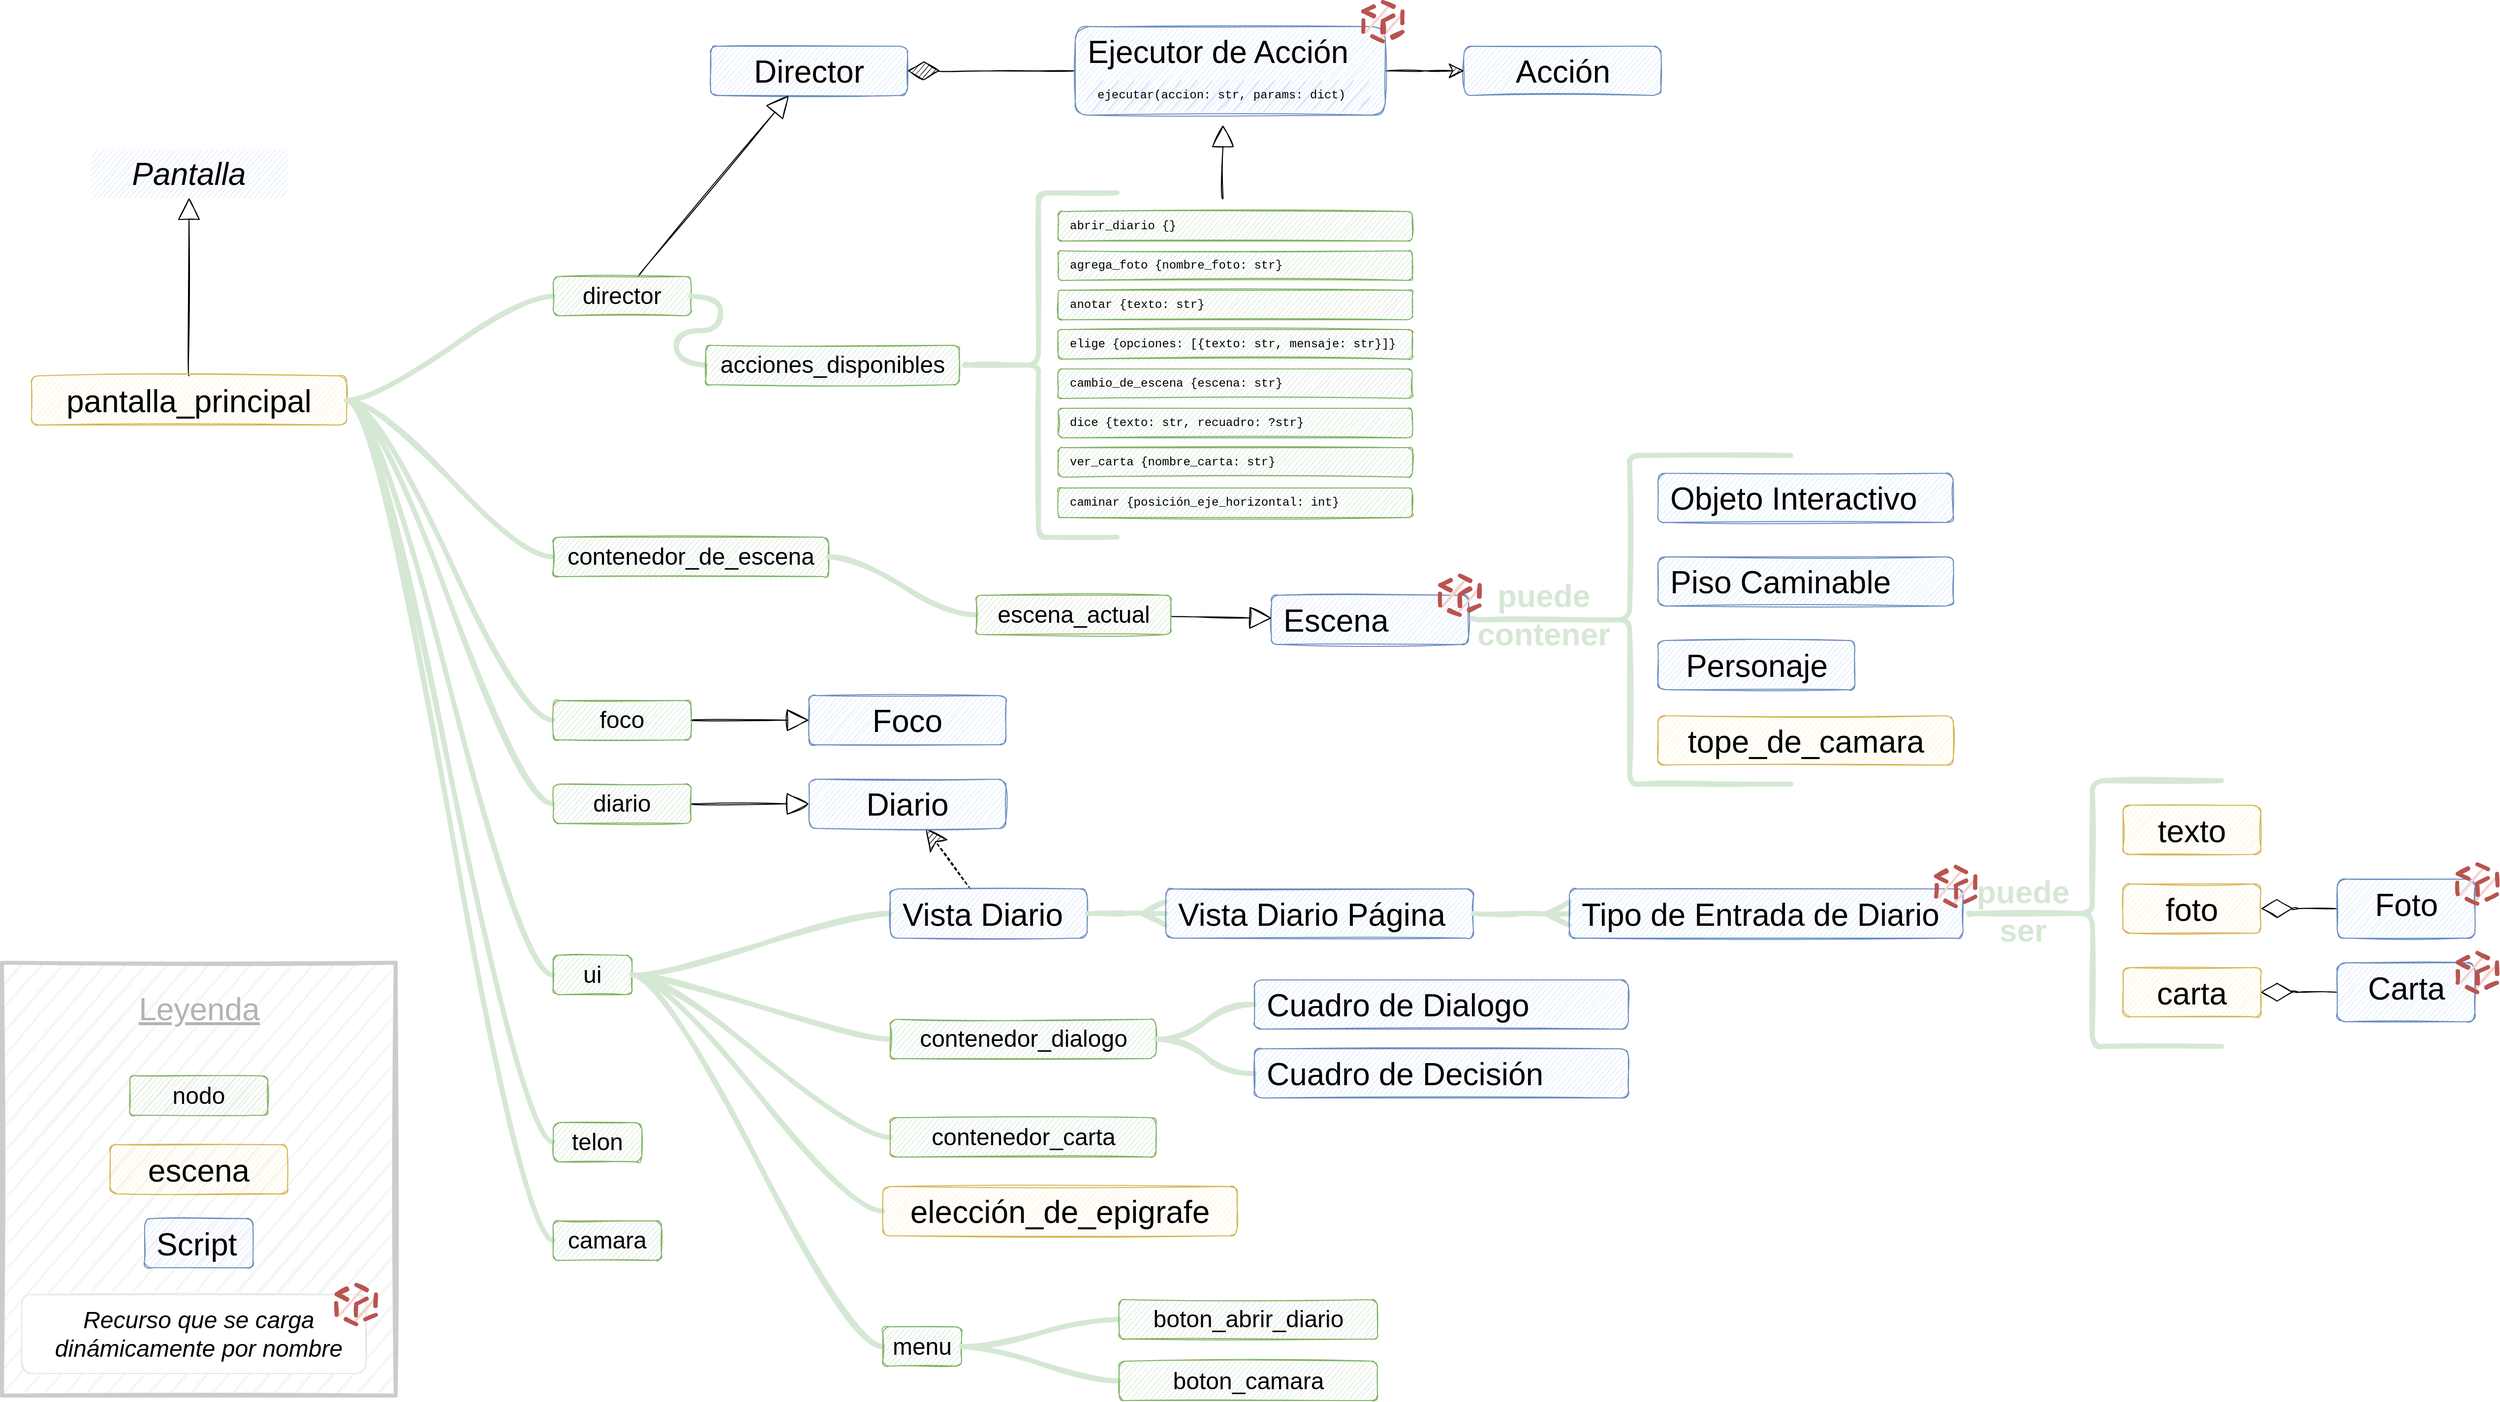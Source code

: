 <mxfile version="14.6.13" type="device" pages="2"><diagram id="RKRpNU83Tg8QG7wMmVHL" name="Pantalla Principal"><mxGraphModel dx="2354" dy="1172" grid="1" gridSize="10" guides="1" tooltips="1" connect="1" arrows="1" fold="1" page="1" pageScale="1" pageWidth="850" pageHeight="1100" math="0" shadow="0"><root><mxCell id="0"/><mxCell id="1" parent="0"/><mxCell id="-V_1WV0f_LP-zezuH2lG-2" value="abrir_diario {}" style="whiteSpace=wrap;html=1;fillColor=#d5e8d4;strokeColor=#82b366;fontFamily=Courier New;align=left;spacingLeft=10;rounded=1;sketch=1;" parent="1" vertex="1"><mxGeometry x="1113" y="933" width="360" height="30" as="geometry"/></mxCell><mxCell id="-V_1WV0f_LP-zezuH2lG-3" value="agrega_foto {nombre_foto: str}" style="whiteSpace=wrap;html=1;fillColor=#d5e8d4;strokeColor=#82b366;fontFamily=Courier New;align=left;spacingLeft=10;rounded=1;sketch=1;" parent="1" vertex="1"><mxGeometry x="1113" y="973" width="360" height="30" as="geometry"/></mxCell><mxCell id="-V_1WV0f_LP-zezuH2lG-4" value="anotar {texto: str}" style="whiteSpace=wrap;html=1;fillColor=#d5e8d4;strokeColor=#82b366;fontFamily=Courier New;align=left;spacingLeft=10;rounded=1;sketch=1;" parent="1" vertex="1"><mxGeometry x="1113" y="1013" width="360" height="30" as="geometry"/></mxCell><mxCell id="-V_1WV0f_LP-zezuH2lG-5" value="elige {opciones: [{texto: str, mensaje: str}]}" style="whiteSpace=wrap;html=1;fillColor=#d5e8d4;strokeColor=#82b366;fontFamily=Courier New;align=left;spacingLeft=10;rounded=1;sketch=1;" parent="1" vertex="1"><mxGeometry x="1113" y="1053" width="360" height="30" as="geometry"/></mxCell><mxCell id="-V_1WV0f_LP-zezuH2lG-6" value="cambio_de_escena {escena: str}" style="whiteSpace=wrap;html=1;fillColor=#d5e8d4;strokeColor=#82b366;fontFamily=Courier New;align=left;spacingLeft=10;rounded=1;sketch=1;" parent="1" vertex="1"><mxGeometry x="1113" y="1093" width="360" height="30" as="geometry"/></mxCell><mxCell id="-V_1WV0f_LP-zezuH2lG-7" value="dice {texto: str, recuadro: ?str}" style="whiteSpace=wrap;html=1;fillColor=#d5e8d4;strokeColor=#82b366;fontFamily=Courier New;align=left;spacingLeft=10;rounded=1;sketch=1;" parent="1" vertex="1"><mxGeometry x="1113" y="1133" width="360" height="30" as="geometry"/></mxCell><mxCell id="-V_1WV0f_LP-zezuH2lG-8" value="ver_carta {nombre_carta: str}" style="whiteSpace=wrap;html=1;fillColor=#d5e8d4;strokeColor=#82b366;fontFamily=Courier New;align=left;spacingLeft=10;rounded=1;sketch=1;" parent="1" vertex="1"><mxGeometry x="1113" y="1173" width="360" height="30" as="geometry"/></mxCell><mxCell id="-V_1WV0f_LP-zezuH2lG-14" value="" style="group;rounded=1;sketch=1;" parent="1" vertex="1" connectable="0"><mxGeometry x="1525.5" y="765" width="200" height="50" as="geometry"/></mxCell><mxCell id="-V_1WV0f_LP-zezuH2lG-1" value="Acción" style="whiteSpace=wrap;html=1;fillColor=#dae8fc;strokeColor=#6c8ebf;fontSize=32;align=center;verticalAlign=top;rounded=1;sketch=1;" parent="-V_1WV0f_LP-zezuH2lG-14" vertex="1"><mxGeometry width="200" height="50" as="geometry"/></mxCell><mxCell id="-V_1WV0f_LP-zezuH2lG-18" value="" style="group;rounded=1;sketch=1;" parent="1" vertex="1" connectable="0"><mxGeometry x="760" y="765" width="200" height="50" as="geometry"/></mxCell><mxCell id="-V_1WV0f_LP-zezuH2lG-19" value="Director" style="whiteSpace=wrap;html=1;fillColor=#dae8fc;strokeColor=#6c8ebf;fontSize=32;align=center;verticalAlign=top;rounded=1;sketch=1;" parent="-V_1WV0f_LP-zezuH2lG-18" vertex="1"><mxGeometry width="200" height="50" as="geometry"/></mxCell><mxCell id="-V_1WV0f_LP-zezuH2lG-70" style="edgeStyle=entityRelationEdgeStyle;orthogonalLoop=1;jettySize=auto;html=1;fontSize=24;endArrow=none;endFill=0;endSize=30;strokeWidth=5;fillColor=#d5e8d4;strokeColor=#D5E8D4;curved=1;sketch=1;" parent="1" source="-V_1WV0f_LP-zezuH2lG-36" target="-V_1WV0f_LP-zezuH2lG-55" edge="1"><mxGeometry relative="1" as="geometry"/></mxCell><mxCell id="-V_1WV0f_LP-zezuH2lG-98" style="edgeStyle=entityRelationEdgeStyle;orthogonalLoop=1;jettySize=auto;html=1;fontSize=24;endArrow=none;endFill=0;endSize=30;strokeWidth=5;fillColor=#d5e8d4;strokeColor=#D5E8D4;curved=1;sketch=1;" parent="1" source="-V_1WV0f_LP-zezuH2lG-36" target="-V_1WV0f_LP-zezuH2lG-90" edge="1"><mxGeometry relative="1" as="geometry"/></mxCell><mxCell id="-V_1WV0f_LP-zezuH2lG-36" value="contenedor_dialogo" style="whiteSpace=wrap;html=1;fillColor=#d5e8d4;strokeColor=#82b366;fontSize=24;align=center;verticalAlign=middle;rounded=1;sketch=1;" parent="1" vertex="1"><mxGeometry x="942.5" y="1754" width="270" height="40" as="geometry"/></mxCell><mxCell id="-V_1WV0f_LP-zezuH2lG-50" style="edgeStyle=entityRelationEdgeStyle;orthogonalLoop=1;jettySize=auto;html=1;fontSize=24;endArrow=none;endFill=0;endSize=30;strokeWidth=5;fillColor=#d5e8d4;strokeColor=#D5E8D4;curved=1;sketch=1;" parent="1" source="-V_1WV0f_LP-zezuH2lG-43" target="-V_1WV0f_LP-zezuH2lG-48" edge="1"><mxGeometry relative="1" as="geometry"/></mxCell><mxCell id="-V_1WV0f_LP-zezuH2lG-43" value="contenedor_de_escena" style="whiteSpace=wrap;html=1;fontFamily=Helvetica;fontSize=24;fillColor=#d5e8d4;align=center;strokeColor=#82b366;rounded=1;sketch=1;" parent="1" vertex="1"><mxGeometry x="600" y="1264" width="280" height="40" as="geometry"/></mxCell><mxCell id="-V_1WV0f_LP-zezuH2lG-47" value="Pantalla" style="whiteSpace=wrap;html=1;fillColor=#dae8fc;fontSize=32;align=center;verticalAlign=top;rounded=1;sketch=1;strokeColor=none;fontStyle=2" parent="1" vertex="1"><mxGeometry x="130" y="869" width="200" height="50" as="geometry"/></mxCell><mxCell id="-V_1WV0f_LP-zezuH2lG-65" style="edgeStyle=none;orthogonalLoop=1;jettySize=auto;html=1;fontSize=24;endArrow=block;endFill=0;endSize=20;curved=1;sketch=1;" parent="1" source="-V_1WV0f_LP-zezuH2lG-48" target="-V_1WV0f_LP-zezuH2lG-47" edge="1"><mxGeometry relative="1" as="geometry"/></mxCell><mxCell id="-V_1WV0f_LP-zezuH2lG-67" style="edgeStyle=entityRelationEdgeStyle;orthogonalLoop=1;jettySize=auto;html=1;fontSize=24;endArrow=none;endFill=0;endSize=30;strokeWidth=5;fillColor=#d5e8d4;strokeColor=#D5E8D4;curved=1;sketch=1;" parent="1" source="-V_1WV0f_LP-zezuH2lG-48" target="-V_1WV0f_LP-zezuH2lG-55" edge="1"><mxGeometry relative="1" as="geometry"/></mxCell><mxCell id="-V_1WV0f_LP-zezuH2lG-83" style="edgeStyle=entityRelationEdgeStyle;orthogonalLoop=1;jettySize=auto;html=1;fontSize=24;endArrow=none;endFill=0;endSize=30;strokeWidth=5;fillColor=#d5e8d4;strokeColor=#D5E8D4;curved=1;sketch=1;" parent="1" source="-V_1WV0f_LP-zezuH2lG-48" target="-V_1WV0f_LP-zezuH2lG-81" edge="1"><mxGeometry relative="1" as="geometry"/></mxCell><mxCell id="-V_1WV0f_LP-zezuH2lG-48" value="pantalla_principal" style="whiteSpace=wrap;html=1;fontFamily=Helvetica;fontSize=32;fillColor=#fff2cc;align=center;verticalAlign=top;strokeColor=#d6b656;rounded=1;sketch=1;" parent="1" vertex="1"><mxGeometry x="70" y="1100" width="320" height="50" as="geometry"/></mxCell><mxCell id="-V_1WV0f_LP-zezuH2lG-51" style="edgeStyle=entityRelationEdgeStyle;orthogonalLoop=1;jettySize=auto;html=1;fontSize=24;endArrow=none;endFill=0;endSize=30;strokeWidth=5;fillColor=#d5e8d4;strokeColor=#D5E8D4;curved=1;sketch=1;" parent="1" source="-V_1WV0f_LP-zezuH2lG-49" target="-V_1WV0f_LP-zezuH2lG-48" edge="1"><mxGeometry relative="1" as="geometry"/></mxCell><mxCell id="-V_1WV0f_LP-zezuH2lG-57" style="orthogonalLoop=1;jettySize=auto;html=1;fontSize=24;endArrow=block;endFill=0;endSize=20;curved=1;sketch=1;" parent="1" source="-V_1WV0f_LP-zezuH2lG-49" target="-V_1WV0f_LP-zezuH2lG-19" edge="1"><mxGeometry relative="1" as="geometry"/></mxCell><mxCell id="-V_1WV0f_LP-zezuH2lG-49" value="director" style="whiteSpace=wrap;html=1;fontFamily=Helvetica;fontSize=24;fillColor=#d5e8d4;align=center;strokeColor=#82b366;rounded=1;sketch=1;" parent="1" vertex="1"><mxGeometry x="600" y="999" width="140" height="40" as="geometry"/></mxCell><mxCell id="-V_1WV0f_LP-zezuH2lG-55" value="ui" style="whiteSpace=wrap;html=1;fontFamily=Helvetica;fontSize=24;fillColor=#d5e8d4;align=center;strokeColor=#82b366;rounded=1;sketch=1;" parent="1" vertex="1"><mxGeometry x="600" y="1689" width="80" height="40" as="geometry"/></mxCell><mxCell id="-V_1WV0f_LP-zezuH2lG-61" style="edgeStyle=entityRelationEdgeStyle;orthogonalLoop=1;jettySize=auto;html=1;fontSize=24;endArrow=diamondThin;endFill=1;endSize=30;curved=1;sketch=1;" parent="1" source="-V_1WV0f_LP-zezuH2lG-16" target="-V_1WV0f_LP-zezuH2lG-19" edge="1"><mxGeometry relative="1" as="geometry"/></mxCell><mxCell id="-V_1WV0f_LP-zezuH2lG-62" value="" style="shape=curlyBracket;whiteSpace=wrap;html=1;fontFamily=Helvetica;fontSize=24;fillColor=#d5e8d4;align=center;size=0.5;strokeColor=#D5E8D4;strokeWidth=5;labelBackgroundColor=#ffffff;endFill=0;endSize=30;rounded=1;sketch=1;" parent="1" vertex="1"><mxGeometry x="1013" y="914" width="160" height="350" as="geometry"/></mxCell><mxCell id="-V_1WV0f_LP-zezuH2lG-64" style="edgeStyle=entityRelationEdgeStyle;orthogonalLoop=1;jettySize=auto;html=1;fontSize=24;endArrow=classic;endFill=1;endSize=13;curved=1;sketch=1;" parent="1" source="-V_1WV0f_LP-zezuH2lG-16" target="-V_1WV0f_LP-zezuH2lG-1" edge="1"><mxGeometry relative="1" as="geometry"/></mxCell><mxCell id="-V_1WV0f_LP-zezuH2lG-115" style="edgeStyle=entityRelationEdgeStyle;orthogonalLoop=1;jettySize=auto;html=1;fontSize=24;endArrow=diamondThin;endFill=0;endSize=30;curved=1;sketch=1;" parent="1" source="-V_1WV0f_LP-zezuH2lG-66" target="-V_1WV0f_LP-zezuH2lG-111" edge="1"><mxGeometry relative="1" as="geometry"/></mxCell><mxCell id="-V_1WV0f_LP-zezuH2lG-66" value="Foto" style="whiteSpace=wrap;html=1;fillColor=#dae8fc;strokeColor=#6c8ebf;fontSize=32;align=center;verticalAlign=top;rounded=1;sketch=1;" parent="1" vertex="1"><mxGeometry x="2412.5" y="1611.5" width="140" height="60" as="geometry"/></mxCell><mxCell id="-V_1WV0f_LP-zezuH2lG-68" value="caminar {posición_eje_horizontal: int}" style="whiteSpace=wrap;html=1;fillColor=#d5e8d4;strokeColor=#82b366;fontFamily=Courier New;align=left;spacingLeft=10;rounded=1;sketch=1;" parent="1" vertex="1"><mxGeometry x="1113" y="1214" width="360" height="30" as="geometry"/></mxCell><mxCell id="-V_1WV0f_LP-zezuH2lG-69" style="edgeStyle=entityRelationEdgeStyle;orthogonalLoop=1;jettySize=auto;html=1;fontSize=24;endArrow=none;endFill=0;endSize=30;strokeWidth=5;fillColor=#d5e8d4;strokeColor=#D5E8D4;curved=1;sketch=1;" parent="1" source="-V_1WV0f_LP-zezuH2lG-23" target="-V_1WV0f_LP-zezuH2lG-55" edge="1"><mxGeometry relative="1" as="geometry"/></mxCell><mxCell id="-V_1WV0f_LP-zezuH2lG-99" style="edgeStyle=entityRelationEdgeStyle;orthogonalLoop=1;jettySize=auto;html=1;fontSize=24;endArrow=none;endFill=0;endSize=30;strokeWidth=5;fillColor=#d5e8d4;strokeColor=#D5E8D4;curved=1;sketch=1;" parent="1" source="-V_1WV0f_LP-zezuH2lG-36" target="-V_1WV0f_LP-zezuH2lG-91" edge="1"><mxGeometry relative="1" as="geometry"><mxPoint x="1212.5" y="1804.0" as="sourcePoint"/></mxGeometry></mxCell><mxCell id="-V_1WV0f_LP-zezuH2lG-127" style="rounded=1;sketch=1;orthogonalLoop=1;jettySize=auto;html=1;fontSize=24;startArrow=none;endArrow=classic;endFill=1;endSize=20;strokeColor=#000000;jumpSize=0;dashed=1;" parent="1" source="-V_1WV0f_LP-zezuH2lG-23" target="-V_1WV0f_LP-zezuH2lG-21" edge="1"><mxGeometry relative="1" as="geometry"><Array as="points"/></mxGeometry></mxCell><mxCell id="-V_1WV0f_LP-zezuH2lG-23" value="Vista Diario" style="whiteSpace=wrap;html=1;fillColor=#dae8fc;strokeColor=#6c8ebf;fontSize=32;align=left;verticalAlign=top;spacingLeft=10;rounded=1;sketch=1;" parent="1" vertex="1"><mxGeometry x="942.5" y="1621.5" width="200" height="50" as="geometry"/></mxCell><mxCell id="-V_1WV0f_LP-zezuH2lG-77" style="edgeStyle=entityRelationEdgeStyle;orthogonalLoop=1;jettySize=auto;html=1;fontSize=24;endArrow=none;endFill=0;endSize=30;strokeWidth=5;fillColor=#d5e8d4;strokeColor=#D5E8D4;curved=1;sketch=1;" parent="1" source="-V_1WV0f_LP-zezuH2lG-135" target="-V_1WV0f_LP-zezuH2lG-43" edge="1"><mxGeometry relative="1" as="geometry"><mxPoint x="1067.5" y="1284" as="sourcePoint"/></mxGeometry></mxCell><mxCell id="-V_1WV0f_LP-zezuH2lG-16" value="Ejecutor de Acción" style="whiteSpace=wrap;html=1;fillColor=#dae8fc;strokeColor=#6c8ebf;fontSize=32;align=left;verticalAlign=top;spacingLeft=10;rounded=1;sketch=1;" parent="1" vertex="1"><mxGeometry x="1130.5" y="745" width="315" height="90" as="geometry"/></mxCell><mxCell id="-V_1WV0f_LP-zezuH2lG-78" value="ejecutar(accion: str, params: dict)" style="text;html=1;align=left;verticalAlign=middle;whiteSpace=wrap;fontFamily=Courier New;fontSize=12;spacingLeft=10;fillColor=#DAE8FC;dashed=1;strokeWidth=3;rounded=1;sketch=1;" parent="1" vertex="1"><mxGeometry x="1140.5" y="800" width="290" height="30" as="geometry"/></mxCell><mxCell id="-V_1WV0f_LP-zezuH2lG-80" style="edgeStyle=entityRelationEdgeStyle;orthogonalLoop=1;jettySize=auto;html=1;fontSize=24;endArrow=none;endFill=0;endSize=30;strokeColor=#D5E8D4;strokeWidth=5;fillColor=#d5e8d4;startArrow=ERmany;startFill=0;startSize=18;curved=1;sketch=1;" parent="1" source="-V_1WV0f_LP-zezuH2lG-79" target="-V_1WV0f_LP-zezuH2lG-23" edge="1"><mxGeometry relative="1" as="geometry"/></mxCell><mxCell id="-V_1WV0f_LP-zezuH2lG-79" value="Vista Diario Página" style="whiteSpace=wrap;html=1;fillColor=#dae8fc;strokeColor=#6c8ebf;fontSize=32;align=left;verticalAlign=top;spacingLeft=10;rounded=1;sketch=1;" parent="1" vertex="1"><mxGeometry x="1222.5" y="1621.5" width="312.5" height="50" as="geometry"/></mxCell><mxCell id="-V_1WV0f_LP-zezuH2lG-85" style="edgeStyle=none;orthogonalLoop=1;jettySize=auto;html=1;fontSize=24;endArrow=block;endFill=0;endSize=20;curved=1;sketch=1;" parent="1" source="-V_1WV0f_LP-zezuH2lG-81" target="-V_1WV0f_LP-zezuH2lG-21" edge="1"><mxGeometry relative="1" as="geometry"/></mxCell><mxCell id="-V_1WV0f_LP-zezuH2lG-81" value="diario" style="whiteSpace=wrap;html=1;fontFamily=Helvetica;fontSize=24;fillColor=#d5e8d4;align=center;strokeColor=#82b366;rounded=1;sketch=1;" parent="1" vertex="1"><mxGeometry x="600" y="1515" width="140" height="40" as="geometry"/></mxCell><mxCell id="-V_1WV0f_LP-zezuH2lG-21" value="Diario" style="whiteSpace=wrap;html=1;fillColor=#dae8fc;strokeColor=#6c8ebf;fontSize=32;align=center;verticalAlign=top;rounded=1;sketch=1;" parent="1" vertex="1"><mxGeometry x="860" y="1510" width="200" height="50" as="geometry"/></mxCell><mxCell id="-V_1WV0f_LP-zezuH2lG-100" style="edgeStyle=entityRelationEdgeStyle;orthogonalLoop=1;jettySize=auto;html=1;fontSize=24;endArrow=none;endFill=0;endSize=30;strokeWidth=5;fillColor=#d5e8d4;strokeColor=#D5E8D4;curved=1;sketch=1;" parent="1" source="-V_1WV0f_LP-zezuH2lG-88" target="-V_1WV0f_LP-zezuH2lG-48" edge="1"><mxGeometry relative="1" as="geometry"/></mxCell><mxCell id="-V_1WV0f_LP-zezuH2lG-88" value="telon" style="whiteSpace=wrap;html=1;fontFamily=Helvetica;fontSize=24;fillColor=#d5e8d4;align=center;strokeColor=#82b366;rounded=1;sketch=1;" parent="1" vertex="1"><mxGeometry x="600" y="1859" width="90" height="40" as="geometry"/></mxCell><mxCell id="-V_1WV0f_LP-zezuH2lG-101" style="edgeStyle=entityRelationEdgeStyle;orthogonalLoop=1;jettySize=auto;html=1;fontSize=24;endArrow=none;endFill=0;endSize=30;strokeWidth=5;fillColor=#d5e8d4;strokeColor=#D5E8D4;curved=1;sketch=1;" parent="1" source="-V_1WV0f_LP-zezuH2lG-89" target="-V_1WV0f_LP-zezuH2lG-48" edge="1"><mxGeometry relative="1" as="geometry"/></mxCell><mxCell id="-V_1WV0f_LP-zezuH2lG-89" value="camara" style="whiteSpace=wrap;html=1;fontFamily=Helvetica;fontSize=24;fillColor=#d5e8d4;align=center;strokeColor=#82b366;rounded=1;sketch=1;" parent="1" vertex="1"><mxGeometry x="600" y="1959" width="110" height="40" as="geometry"/></mxCell><mxCell id="-V_1WV0f_LP-zezuH2lG-90" value="Cuadro de Dialogo" style="whiteSpace=wrap;html=1;fillColor=#dae8fc;strokeColor=#6c8ebf;fontSize=32;align=left;verticalAlign=top;spacingLeft=10;rounded=1;sketch=1;" parent="1" vertex="1"><mxGeometry x="1312.5" y="1714" width="380" height="50" as="geometry"/></mxCell><mxCell id="-V_1WV0f_LP-zezuH2lG-91" value="Cuadro de Decisión" style="whiteSpace=wrap;html=1;fillColor=#dae8fc;strokeColor=#6c8ebf;fontSize=32;align=left;verticalAlign=top;spacingLeft=10;rounded=1;sketch=1;" parent="1" vertex="1"><mxGeometry x="1312.5" y="1784" width="380" height="50" as="geometry"/></mxCell><mxCell id="-V_1WV0f_LP-zezuH2lG-97" style="edgeStyle=entityRelationEdgeStyle;orthogonalLoop=1;jettySize=auto;html=1;fontSize=24;endArrow=none;endFill=0;endSize=30;strokeWidth=5;fillColor=#d5e8d4;strokeColor=#D5E8D4;curved=1;sketch=1;" parent="1" source="-V_1WV0f_LP-zezuH2lG-96" target="-V_1WV0f_LP-zezuH2lG-55" edge="1"><mxGeometry relative="1" as="geometry"/></mxCell><mxCell id="-V_1WV0f_LP-zezuH2lG-96" value="elección_de_epigrafe" style="whiteSpace=wrap;html=1;fontFamily=Helvetica;fontSize=32;fillColor=#fff2cc;align=center;verticalAlign=top;strokeColor=#d6b656;rounded=1;sketch=1;" parent="1" vertex="1"><mxGeometry x="935" y="1924" width="360" height="50" as="geometry"/></mxCell><mxCell id="-V_1WV0f_LP-zezuH2lG-103" style="edgeStyle=entityRelationEdgeStyle;orthogonalLoop=1;jettySize=auto;html=1;fontSize=24;endArrow=none;endFill=0;endSize=30;strokeWidth=5;fillColor=#d5e8d4;strokeColor=#D5E8D4;curved=1;sketch=1;" parent="1" source="-V_1WV0f_LP-zezuH2lG-102" target="-V_1WV0f_LP-zezuH2lG-55" edge="1"><mxGeometry relative="1" as="geometry"/></mxCell><mxCell id="-V_1WV0f_LP-zezuH2lG-102" value="menu" style="whiteSpace=wrap;html=1;fontFamily=Helvetica;fontSize=24;fillColor=#d5e8d4;align=center;strokeColor=#82b366;rounded=1;sketch=1;" parent="1" vertex="1"><mxGeometry x="935" y="2066.5" width="80" height="40" as="geometry"/></mxCell><mxCell id="-V_1WV0f_LP-zezuH2lG-105" style="edgeStyle=entityRelationEdgeStyle;orthogonalLoop=1;jettySize=auto;html=1;fontSize=24;endArrow=none;endFill=0;endSize=30;strokeWidth=5;fillColor=#d5e8d4;strokeColor=#D5E8D4;curved=1;sketch=1;" parent="1" source="-V_1WV0f_LP-zezuH2lG-104" target="-V_1WV0f_LP-zezuH2lG-102" edge="1"><mxGeometry relative="1" as="geometry"/></mxCell><mxCell id="-V_1WV0f_LP-zezuH2lG-104" value="boton_abrir_diario" style="whiteSpace=wrap;html=1;fontFamily=Helvetica;fontSize=24;fillColor=#d5e8d4;align=center;strokeColor=#82b366;rounded=1;sketch=1;" parent="1" vertex="1"><mxGeometry x="1175" y="2039" width="262.5" height="40" as="geometry"/></mxCell><mxCell id="-V_1WV0f_LP-zezuH2lG-108" style="edgeStyle=entityRelationEdgeStyle;orthogonalLoop=1;jettySize=auto;html=1;fontSize=24;endArrow=none;endFill=0;endSize=30;strokeColor=#D5E8D4;strokeWidth=5;fillColor=#d5e8d4;startFill=0;startArrow=ERmany;startSize=18;curved=1;sketch=1;" parent="1" source="-V_1WV0f_LP-zezuH2lG-106" target="-V_1WV0f_LP-zezuH2lG-79" edge="1"><mxGeometry relative="1" as="geometry"/></mxCell><mxCell id="-V_1WV0f_LP-zezuH2lG-106" value="Tipo de Entrada de Diario" style="whiteSpace=wrap;html=1;fillColor=#dae8fc;strokeColor=#6c8ebf;fontSize=32;align=left;verticalAlign=top;spacingLeft=10;rounded=1;sketch=1;" parent="1" vertex="1"><mxGeometry x="1632.5" y="1621.5" width="400" height="50" as="geometry"/></mxCell><mxCell id="-V_1WV0f_LP-zezuH2lG-111" value="foto" style="whiteSpace=wrap;html=1;fontFamily=Helvetica;fontSize=32;fillColor=#fff2cc;align=center;verticalAlign=top;strokeColor=#d6b656;rounded=1;sketch=1;" parent="1" vertex="1"><mxGeometry x="2195" y="1616.5" width="140" height="50" as="geometry"/></mxCell><mxCell id="-V_1WV0f_LP-zezuH2lG-112" value="texto" style="whiteSpace=wrap;html=1;fontFamily=Helvetica;fontSize=32;fillColor=#fff2cc;align=center;verticalAlign=top;strokeColor=#d6b656;rounded=1;sketch=1;" parent="1" vertex="1"><mxGeometry x="2195" y="1536.5" width="140" height="50" as="geometry"/></mxCell><mxCell id="-V_1WV0f_LP-zezuH2lG-113" value="carta" style="whiteSpace=wrap;html=1;fontFamily=Helvetica;fontSize=32;fillColor=#fff2cc;align=center;verticalAlign=top;strokeColor=#d6b656;rounded=1;sketch=1;" parent="1" vertex="1"><mxGeometry x="2195" y="1701.5" width="140" height="50" as="geometry"/></mxCell><mxCell id="-V_1WV0f_LP-zezuH2lG-116" style="edgeStyle=entityRelationEdgeStyle;orthogonalLoop=1;jettySize=auto;html=1;fontSize=24;endArrow=diamondThin;endFill=0;endSize=30;curved=1;sketch=1;" parent="1" source="-V_1WV0f_LP-zezuH2lG-114" target="-V_1WV0f_LP-zezuH2lG-113" edge="1"><mxGeometry relative="1" as="geometry"/></mxCell><mxCell id="-V_1WV0f_LP-zezuH2lG-114" value="Carta" style="whiteSpace=wrap;html=1;fillColor=#dae8fc;strokeColor=#6c8ebf;fontSize=32;align=center;verticalAlign=top;rounded=1;sketch=1;" parent="1" vertex="1"><mxGeometry x="2412.5" y="1696.5" width="140" height="60" as="geometry"/></mxCell><mxCell id="-V_1WV0f_LP-zezuH2lG-120" style="edgeStyle=entityRelationEdgeStyle;orthogonalLoop=1;jettySize=auto;html=1;fontSize=24;endArrow=none;endFill=0;endSize=30;strokeColor=#D5E8D4;strokeWidth=5;fillColor=#d5e8d4;curved=1;sketch=1;" parent="1" source="-V_1WV0f_LP-zezuH2lG-119" target="-V_1WV0f_LP-zezuH2lG-102" edge="1"><mxGeometry relative="1" as="geometry"/></mxCell><mxCell id="-V_1WV0f_LP-zezuH2lG-119" value="boton_camara" style="whiteSpace=wrap;html=1;fontFamily=Helvetica;fontSize=24;fillColor=#d5e8d4;align=center;strokeColor=#82b366;rounded=1;sketch=1;" parent="1" vertex="1"><mxGeometry x="1175" y="2101.5" width="262.5" height="40" as="geometry"/></mxCell><mxCell id="-V_1WV0f_LP-zezuH2lG-122" style="edgeStyle=entityRelationEdgeStyle;orthogonalLoop=1;jettySize=auto;html=1;fontSize=24;endArrow=none;endFill=0;endSize=30;strokeColor=#D5E8D4;strokeWidth=5;fillColor=#d5e8d4;curved=1;sketch=1;" parent="1" source="-V_1WV0f_LP-zezuH2lG-121" target="-V_1WV0f_LP-zezuH2lG-55" edge="1"><mxGeometry relative="1" as="geometry"/></mxCell><mxCell id="-V_1WV0f_LP-zezuH2lG-121" value="contenedor_carta" style="whiteSpace=wrap;html=1;fillColor=#d5e8d4;strokeColor=#82b366;fontSize=24;align=center;verticalAlign=middle;rounded=1;sketch=1;" parent="1" vertex="1"><mxGeometry x="942.5" y="1854" width="270" height="40" as="geometry"/></mxCell><mxCell id="-V_1WV0f_LP-zezuH2lG-123" style="orthogonalLoop=1;jettySize=auto;html=1;fontSize=24;endArrow=block;endFill=0;endSize=20;curved=1;sketch=1;" parent="1" edge="1"><mxGeometry relative="1" as="geometry"><mxPoint x="1280.5" y="920" as="sourcePoint"/><mxPoint x="1280.5" y="845" as="targetPoint"/></mxGeometry></mxCell><mxCell id="-V_1WV0f_LP-zezuH2lG-128" value="" style="shape=curlyBracket;whiteSpace=wrap;html=1;fontFamily=Helvetica;fontSize=24;fillColor=#d5e8d4;align=center;size=0.5;strokeColor=#D5E8D4;strokeWidth=5;labelBackgroundColor=#ffffff;endFill=0;endSize=30;rounded=1;sketch=1;" parent="1" vertex="1"><mxGeometry x="2032.5" y="1511.5" width="262.5" height="270" as="geometry"/></mxCell><mxCell id="-V_1WV0f_LP-zezuH2lG-129" value="" style="group;rounded=1;sketch=1;" parent="1" vertex="1" connectable="0"><mxGeometry x="1722.5" y="1369" width="221.25" height="50" as="geometry"/></mxCell><mxCell id="-V_1WV0f_LP-zezuH2lG-130" value="Personaje" style="whiteSpace=wrap;html=1;fillColor=#dae8fc;strokeColor=#6c8ebf;fontSize=32;align=center;verticalAlign=top;rounded=1;sketch=1;" parent="-V_1WV0f_LP-zezuH2lG-129" vertex="1"><mxGeometry width="200" height="50" as="geometry"/></mxCell><mxCell id="-V_1WV0f_LP-zezuH2lG-131" value="Objeto Interactivo" style="whiteSpace=wrap;html=1;fillColor=#dae8fc;strokeColor=#6c8ebf;fontSize=32;align=left;verticalAlign=top;spacingLeft=10;rounded=1;sketch=1;" parent="1" vertex="1"><mxGeometry x="1722.5" y="1199" width="300" height="50" as="geometry"/></mxCell><mxCell id="-V_1WV0f_LP-zezuH2lG-132" value="Piso Caminable" style="whiteSpace=wrap;html=1;fillColor=#dae8fc;strokeColor=#6c8ebf;fontSize=32;align=left;verticalAlign=top;spacingLeft=10;rounded=1;sketch=1;" parent="1" vertex="1"><mxGeometry x="1722.5" y="1284" width="300" height="50" as="geometry"/></mxCell><mxCell id="-V_1WV0f_LP-zezuH2lG-133" value="Escena" style="whiteSpace=wrap;html=1;fillColor=#dae8fc;strokeColor=#6c8ebf;fontSize=32;align=left;verticalAlign=top;spacingLeft=10;rounded=1;sketch=1;" parent="1" vertex="1"><mxGeometry x="1330" y="1323" width="200" height="50" as="geometry"/></mxCell><mxCell id="-V_1WV0f_LP-zezuH2lG-134" value="" style="shape=curlyBracket;whiteSpace=wrap;html=1;fontFamily=Helvetica;fontSize=24;fillColor=#d5e8d4;align=center;size=0.5;strokeColor=#D5E8D4;strokeWidth=5;labelBackgroundColor=#ffffff;endFill=0;endSize=30;rounded=1;sketch=1;" parent="1" vertex="1"><mxGeometry x="1530" y="1181" width="327.5" height="334" as="geometry"/></mxCell><mxCell id="-V_1WV0f_LP-zezuH2lG-136" style="edgeStyle=none;rounded=1;sketch=1;jumpSize=0;orthogonalLoop=1;jettySize=auto;html=1;fontSize=24;startArrow=none;endArrow=block;endFill=0;endSize=20;strokeColor=#000000;" parent="1" source="-V_1WV0f_LP-zezuH2lG-135" target="-V_1WV0f_LP-zezuH2lG-133" edge="1"><mxGeometry relative="1" as="geometry"/></mxCell><mxCell id="-V_1WV0f_LP-zezuH2lG-135" value="escena_actual" style="whiteSpace=wrap;html=1;fontFamily=Helvetica;fontSize=24;fillColor=#d5e8d4;align=center;strokeColor=#82b366;rounded=1;sketch=1;" parent="1" vertex="1"><mxGeometry x="1030" y="1323" width="197.5" height="40" as="geometry"/></mxCell><mxCell id="-V_1WV0f_LP-zezuH2lG-138" value="" style="html=1;whiteSpace=wrap;shape=isoCube2;backgroundOutline=1;isoAngle=15;rounded=1;dashed=1;sketch=1;fontFamily=Helvetica;fontSize=24;strokeColor=#b85450;strokeWidth=4;align=left;fillColor=#f8cecc;" parent="1" vertex="1"><mxGeometry x="2005" y="1599" width="40" height="40" as="geometry"/></mxCell><mxCell id="-V_1WV0f_LP-zezuH2lG-139" value="" style="html=1;whiteSpace=wrap;shape=isoCube2;backgroundOutline=1;isoAngle=15;rounded=1;dashed=1;sketch=1;fontFamily=Helvetica;fontSize=24;strokeColor=#b85450;strokeWidth=4;align=left;fillColor=#f8cecc;" parent="1" vertex="1"><mxGeometry x="2535" y="1596.5" width="40" height="40" as="geometry"/></mxCell><mxCell id="-V_1WV0f_LP-zezuH2lG-140" value="" style="html=1;whiteSpace=wrap;shape=isoCube2;backgroundOutline=1;isoAngle=15;rounded=1;dashed=1;sketch=1;fontFamily=Helvetica;fontSize=24;strokeColor=#b85450;strokeWidth=4;align=left;fillColor=#f8cecc;" parent="1" vertex="1"><mxGeometry x="2535" y="1686.5" width="40" height="40" as="geometry"/></mxCell><mxCell id="-V_1WV0f_LP-zezuH2lG-141" value="" style="html=1;whiteSpace=wrap;shape=isoCube2;backgroundOutline=1;isoAngle=15;rounded=1;dashed=1;sketch=1;fontFamily=Helvetica;fontSize=24;strokeColor=#b85450;strokeWidth=4;align=left;fillColor=#f8cecc;" parent="1" vertex="1"><mxGeometry x="1501.25" y="1303" width="40" height="40" as="geometry"/></mxCell><mxCell id="-V_1WV0f_LP-zezuH2lG-142" value="" style="html=1;whiteSpace=wrap;shape=isoCube2;backgroundOutline=1;isoAngle=15;rounded=1;dashed=1;sketch=1;fontFamily=Helvetica;fontSize=24;strokeColor=#b85450;strokeWidth=4;align=left;fillColor=#f8cecc;" parent="1" vertex="1"><mxGeometry x="1423" y="720" width="40" height="40" as="geometry"/></mxCell><mxCell id="-V_1WV0f_LP-zezuH2lG-144" style="edgeStyle=entityRelationEdgeStyle;curved=1;sketch=1;orthogonalLoop=1;jettySize=auto;html=1;fontSize=24;endArrow=none;endFill=0;endSize=30;strokeColor=#D5E8D4;strokeWidth=5;fillColor=#d5e8d4;" parent="1" source="-V_1WV0f_LP-zezuH2lG-143" target="-V_1WV0f_LP-zezuH2lG-49" edge="1"><mxGeometry relative="1" as="geometry"/></mxCell><mxCell id="-V_1WV0f_LP-zezuH2lG-143" value="acciones_disponibles" style="whiteSpace=wrap;html=1;fontFamily=Helvetica;fontSize=24;fillColor=#d5e8d4;align=center;strokeColor=#82b366;rounded=1;sketch=1;" parent="1" vertex="1"><mxGeometry x="755" y="1069" width="257.5" height="40" as="geometry"/></mxCell><mxCell id="-V_1WV0f_LP-zezuH2lG-145" value="puede contener" style="text;strokeColor=none;fillColor=none;html=1;fontSize=32;fontStyle=1;verticalAlign=middle;align=center;rounded=1;dashed=1;sketch=1;fontFamily=Helvetica;fontColor=#D5E8D4;whiteSpace=wrap;" parent="1" vertex="1"><mxGeometry x="1557.5" y="1323" width="97" height="40" as="geometry"/></mxCell><mxCell id="-V_1WV0f_LP-zezuH2lG-146" value="puede&lt;br&gt;ser" style="text;strokeColor=none;fillColor=none;html=1;fontSize=32;fontStyle=1;verticalAlign=middle;align=center;rounded=1;dashed=1;sketch=1;fontFamily=Helvetica;fontColor=#D5E8D4;whiteSpace=wrap;" parent="1" vertex="1"><mxGeometry x="2045" y="1624" width="97" height="40" as="geometry"/></mxCell><mxCell id="-V_1WV0f_LP-zezuH2lG-161" value="" style="group" parent="1" vertex="1" connectable="0"><mxGeometry x="40" y="1696.5" width="400" height="440" as="geometry"/></mxCell><mxCell id="-V_1WV0f_LP-zezuH2lG-155" value="" style="rounded=0;whiteSpace=wrap;html=1;sketch=1;fontFamily=Helvetica;fontSize=32;fontColor=#333333;strokeWidth=4;align=left;fillColor=#f5f5f5;strokeColor=#CCCCCC;" parent="-V_1WV0f_LP-zezuH2lG-161" vertex="1"><mxGeometry width="400" height="440" as="geometry"/></mxCell><mxCell id="-V_1WV0f_LP-zezuH2lG-147" value="nodo" style="whiteSpace=wrap;html=1;fontFamily=Helvetica;fontSize=24;fillColor=#d5e8d4;align=center;strokeColor=#82b366;rounded=1;sketch=1;" parent="-V_1WV0f_LP-zezuH2lG-161" vertex="1"><mxGeometry x="130" y="115" width="140" height="40" as="geometry"/></mxCell><mxCell id="-V_1WV0f_LP-zezuH2lG-148" value="escena" style="whiteSpace=wrap;html=1;fontFamily=Helvetica;fontSize=32;fillColor=#fff2cc;align=center;verticalAlign=top;strokeColor=#d6b656;rounded=1;sketch=1;" parent="-V_1WV0f_LP-zezuH2lG-161" vertex="1"><mxGeometry x="110" y="185" width="180" height="50" as="geometry"/></mxCell><mxCell id="-V_1WV0f_LP-zezuH2lG-149" value="Script" style="whiteSpace=wrap;html=1;fillColor=#dae8fc;strokeColor=#6c8ebf;fontSize=32;align=left;verticalAlign=top;spacingLeft=10;rounded=1;sketch=1;" parent="-V_1WV0f_LP-zezuH2lG-161" vertex="1"><mxGeometry x="145" y="260" width="110" height="50" as="geometry"/></mxCell><mxCell id="-V_1WV0f_LP-zezuH2lG-156" value="&lt;font&gt;Leyenda&lt;/font&gt;" style="text;html=1;strokeColor=none;fillColor=none;align=center;verticalAlign=middle;whiteSpace=wrap;rounded=0;sketch=1;fontFamily=Helvetica;fontSize=32;fontStyle=4;fontColor=#B3B3B3;" parent="-V_1WV0f_LP-zezuH2lG-161" vertex="1"><mxGeometry x="77.5" y="22.5" width="245" height="50" as="geometry"/></mxCell><mxCell id="-V_1WV0f_LP-zezuH2lG-160" value="" style="group" parent="-V_1WV0f_LP-zezuH2lG-161" vertex="1" connectable="0"><mxGeometry x="20" y="327.5" width="360" height="90" as="geometry"/></mxCell><mxCell id="-V_1WV0f_LP-zezuH2lG-154" value="" style="whiteSpace=wrap;html=1;fontFamily=Helvetica;fontSize=24;align=center;rounded=1;sketch=1;strokeColor=#E6E6E6;" parent="-V_1WV0f_LP-zezuH2lG-160" vertex="1"><mxGeometry y="10" width="350" height="80" as="geometry"/></mxCell><mxCell id="-V_1WV0f_LP-zezuH2lG-152" value="" style="html=1;whiteSpace=wrap;shape=isoCube2;backgroundOutline=1;isoAngle=15;rounded=1;dashed=1;sketch=1;fontFamily=Helvetica;fontSize=24;strokeColor=#b85450;strokeWidth=4;align=left;fillColor=#f8cecc;" parent="-V_1WV0f_LP-zezuH2lG-160" vertex="1"><mxGeometry x="320" width="40" height="40" as="geometry"/></mxCell><mxCell id="-V_1WV0f_LP-zezuH2lG-153" value="&lt;font color=&quot;#000000&quot;&gt;&lt;i&gt;Recurso que se carga dinámicamente por nombre&lt;/i&gt;&lt;/font&gt;" style="text;strokeColor=none;fillColor=none;html=1;fontSize=24;fontStyle=0;verticalAlign=middle;align=center;rounded=1;dashed=1;sketch=1;fontFamily=Helvetica;fontColor=#D5E8D4;whiteSpace=wrap;" parent="-V_1WV0f_LP-zezuH2lG-160" vertex="1"><mxGeometry x="20" y="30" width="320" height="40" as="geometry"/></mxCell><mxCell id="-V_1WV0f_LP-zezuH2lG-164" value="tope_de_camara" style="whiteSpace=wrap;html=1;fontFamily=Helvetica;fontSize=32;fillColor=#fff2cc;align=center;verticalAlign=top;strokeColor=#d6b656;rounded=1;sketch=1;" parent="1" vertex="1"><mxGeometry x="1722.5" y="1445.5" width="300" height="50" as="geometry"/></mxCell><mxCell id="9HxxGnWTrNto9d4PToRg-2" style="edgeStyle=entityRelationEdgeStyle;curved=1;sketch=1;orthogonalLoop=1;jettySize=auto;html=1;fontSize=24;endArrow=none;endFill=0;endSize=30;strokeColor=#D5E8D4;strokeWidth=5;fillColor=#d5e8d4;" parent="1" source="9HxxGnWTrNto9d4PToRg-1" target="-V_1WV0f_LP-zezuH2lG-48" edge="1"><mxGeometry relative="1" as="geometry"/></mxCell><mxCell id="9HxxGnWTrNto9d4PToRg-4" style="edgeStyle=none;curved=1;sketch=1;orthogonalLoop=1;jettySize=auto;html=1;fontSize=24;endArrow=block;endFill=0;endSize=20;" parent="1" source="9HxxGnWTrNto9d4PToRg-1" target="9HxxGnWTrNto9d4PToRg-3" edge="1"><mxGeometry relative="1" as="geometry"/></mxCell><mxCell id="9HxxGnWTrNto9d4PToRg-1" value="foco" style="whiteSpace=wrap;html=1;fontFamily=Helvetica;fontSize=24;fillColor=#d5e8d4;align=center;strokeColor=#82b366;rounded=1;sketch=1;" parent="1" vertex="1"><mxGeometry x="600" y="1430" width="140" height="40" as="geometry"/></mxCell><mxCell id="9HxxGnWTrNto9d4PToRg-3" value="Foco" style="whiteSpace=wrap;html=1;fillColor=#dae8fc;strokeColor=#6c8ebf;fontSize=32;align=center;verticalAlign=top;rounded=1;sketch=1;" parent="1" vertex="1"><mxGeometry x="860" y="1425" width="200" height="50" as="geometry"/></mxCell></root></mxGraphModel></diagram><diagram id="lyk2KPPzKn2a6lOtTdM-" name="Dependencias"><mxGraphModel dx="3073" dy="1952" grid="1" gridSize="10" guides="1" tooltips="1" connect="1" arrows="1" fold="1" page="1" pageScale="1" pageWidth="850" pageHeight="1100" math="0" shadow="0"><root><mxCell id="gN1-f3zf5G_tCnZC9YgY-0"/><mxCell id="gN1-f3zf5G_tCnZC9YgY-1" parent="gN1-f3zf5G_tCnZC9YgY-0"/><mxCell id="KcHr0OvupVqaq3zhT0i2-39" value="probablemente dependa de muchas mas cosas pero hace duck typing" style="shape=note;whiteSpace=wrap;html=1;backgroundOutline=1;darkOpacity=0.05;fontSize=16;size=20;" vertex="1" parent="gN1-f3zf5G_tCnZC9YgY-1"><mxGeometry x="915" y="750" width="240" height="80" as="geometry"/></mxCell><mxCell id="KcHr0OvupVqaq3zhT0i2-0" value="" style="group;rounded=1;sketch=1;" vertex="1" connectable="0" parent="gN1-f3zf5G_tCnZC9YgY-1"><mxGeometry x="3135" y="195" width="200" height="50" as="geometry"/></mxCell><mxCell id="KcHr0OvupVqaq3zhT0i2-1" value="Director" style="whiteSpace=wrap;html=1;fillColor=#dae8fc;strokeColor=#6c8ebf;fontSize=32;align=center;verticalAlign=top;rounded=1;sketch=1;" vertex="1" parent="KcHr0OvupVqaq3zhT0i2-0"><mxGeometry width="200" height="50" as="geometry"/></mxCell><mxCell id="KcHr0OvupVqaq3zhT0i2-2" value="" style="group;rounded=1;sketch=1;fillColor=#dae8fc;strokeColor=#6c8ebf;" vertex="1" connectable="0" parent="gN1-f3zf5G_tCnZC9YgY-1"><mxGeometry x="2995" y="855" width="200" height="50" as="geometry"/></mxCell><mxCell id="KcHr0OvupVqaq3zhT0i2-3" value="Carta" style="whiteSpace=wrap;html=1;fillColor=#dae8fc;strokeColor=#6c8ebf;fontSize=32;align=center;verticalAlign=top;rounded=1;sketch=1;" vertex="1" parent="KcHr0OvupVqaq3zhT0i2-2"><mxGeometry width="200" height="50" as="geometry"/></mxCell><mxCell id="KcHr0OvupVqaq3zhT0i2-4" value="" style="group;rounded=1;sketch=1;fillColor=#dae8fc;strokeColor=#6c8ebf;" vertex="1" connectable="0" parent="gN1-f3zf5G_tCnZC9YgY-1"><mxGeometry x="2735" y="855" width="200" height="50" as="geometry"/></mxCell><mxCell id="KcHr0OvupVqaq3zhT0i2-5" value="Foto" style="whiteSpace=wrap;html=1;fillColor=#dae8fc;strokeColor=#6c8ebf;fontSize=32;align=center;verticalAlign=top;rounded=1;sketch=1;" vertex="1" parent="KcHr0OvupVqaq3zhT0i2-4"><mxGeometry width="200" height="50" as="geometry"/></mxCell><mxCell id="KcHr0OvupVqaq3zhT0i2-6" value="" style="group;rounded=1;sketch=1;" vertex="1" connectable="0" parent="gN1-f3zf5G_tCnZC9YgY-1"><mxGeometry x="2035" y="415" width="380" height="50" as="geometry"/></mxCell><mxCell id="KcHr0OvupVqaq3zhT0i2-7" value="Contenedor de Escena" style="whiteSpace=wrap;html=1;fillColor=#dae8fc;strokeColor=#6c8ebf;fontSize=32;align=center;verticalAlign=top;rounded=1;sketch=1;" vertex="1" parent="KcHr0OvupVqaq3zhT0i2-6"><mxGeometry width="380.0" height="50" as="geometry"/></mxCell><mxCell id="KcHr0OvupVqaq3zhT0i2-8" value="" style="group;rounded=1;sketch=1;" vertex="1" connectable="0" parent="gN1-f3zf5G_tCnZC9YgY-1"><mxGeometry x="2645" y="685" width="200" height="50" as="geometry"/></mxCell><mxCell id="KcHr0OvupVqaq3zhT0i2-9" value="Escena" style="whiteSpace=wrap;html=1;fillColor=#dae8fc;strokeColor=#6c8ebf;fontSize=32;align=center;verticalAlign=top;rounded=1;sketch=1;" vertex="1" parent="KcHr0OvupVqaq3zhT0i2-8"><mxGeometry width="200" height="50" as="geometry"/></mxCell><mxCell id="KcHr0OvupVqaq3zhT0i2-10" value="" style="group;rounded=1;sketch=1;" vertex="1" connectable="0" parent="gN1-f3zf5G_tCnZC9YgY-1"><mxGeometry x="930" y="450" width="200" height="50" as="geometry"/></mxCell><mxCell id="KcHr0OvupVqaq3zhT0i2-11" value="Foco" style="whiteSpace=wrap;html=1;fillColor=#dae8fc;strokeColor=#6c8ebf;fontSize=32;align=center;verticalAlign=top;rounded=1;sketch=1;" vertex="1" parent="KcHr0OvupVqaq3zhT0i2-10"><mxGeometry width="200" height="50" as="geometry"/></mxCell><mxCell id="KcHr0OvupVqaq3zhT0i2-12" value="" style="group;rounded=1;sketch=1;" vertex="1" connectable="0" parent="gN1-f3zf5G_tCnZC9YgY-1"><mxGeometry x="1385" y="195" width="400" height="50" as="geometry"/></mxCell><mxCell id="KcHr0OvupVqaq3zhT0i2-13" value="Modo de Interaccion" style="whiteSpace=wrap;html=1;fillColor=#dae8fc;strokeColor=#6c8ebf;fontSize=32;align=center;verticalAlign=top;rounded=1;sketch=1;" vertex="1" parent="KcHr0OvupVqaq3zhT0i2-12"><mxGeometry width="400" height="50" as="geometry"/></mxCell><mxCell id="KcHr0OvupVqaq3zhT0i2-14" value="" style="group;rounded=1;sketch=1;" vertex="1" connectable="0" parent="gN1-f3zf5G_tCnZC9YgY-1"><mxGeometry x="915" y="685" width="310" height="50" as="geometry"/></mxCell><mxCell id="KcHr0OvupVqaq3zhT0i2-15" value="Pantalla Principal" style="whiteSpace=wrap;html=1;fillColor=#dae8fc;strokeColor=#6c8ebf;fontSize=32;align=center;verticalAlign=top;rounded=1;sketch=1;" vertex="1" parent="KcHr0OvupVqaq3zhT0i2-14"><mxGeometry width="310" height="50" as="geometry"/></mxCell><mxCell id="KcHr0OvupVqaq3zhT0i2-16" value="" style="group;rounded=1;sketch=1;" vertex="1" connectable="0" parent="gN1-f3zf5G_tCnZC9YgY-1"><mxGeometry x="1225" y="855" width="310" height="50" as="geometry"/></mxCell><mxCell id="KcHr0OvupVqaq3zhT0i2-17" value="Area Fotografeable" style="whiteSpace=wrap;html=1;fillColor=#dae8fc;strokeColor=#6c8ebf;fontSize=32;align=center;verticalAlign=top;rounded=1;sketch=1;" vertex="1" parent="KcHr0OvupVqaq3zhT0i2-16"><mxGeometry width="310" height="50" as="geometry"/></mxCell><mxCell id="KcHr0OvupVqaq3zhT0i2-18" value="" style="group;rounded=1;sketch=1;" vertex="1" connectable="0" parent="gN1-f3zf5G_tCnZC9YgY-1"><mxGeometry x="1645" y="855" width="310" height="50" as="geometry"/></mxCell><mxCell id="KcHr0OvupVqaq3zhT0i2-19" value="Objeto Interactivo" style="whiteSpace=wrap;html=1;fillColor=#dae8fc;strokeColor=#6c8ebf;fontSize=32;align=center;verticalAlign=top;rounded=1;sketch=1;" vertex="1" parent="KcHr0OvupVqaq3zhT0i2-18"><mxGeometry width="310" height="50" as="geometry"/></mxCell><mxCell id="KcHr0OvupVqaq3zhT0i2-20" value="" style="group;rounded=1;sketch=1;" vertex="1" connectable="0" parent="gN1-f3zf5G_tCnZC9YgY-1"><mxGeometry x="2055" y="855" width="310" height="50" as="geometry"/></mxCell><mxCell id="KcHr0OvupVqaq3zhT0i2-21" value="Piso Caminable" style="whiteSpace=wrap;html=1;fillColor=#dae8fc;strokeColor=#6c8ebf;fontSize=32;align=center;verticalAlign=top;rounded=1;sketch=1;" vertex="1" parent="KcHr0OvupVqaq3zhT0i2-20"><mxGeometry width="310" height="50" as="geometry"/></mxCell><mxCell id="KcHr0OvupVqaq3zhT0i2-22" style="rounded=0;orthogonalLoop=1;jettySize=auto;html=1;edgeStyle=entityRelationEdgeStyle;endArrow=classicThin;endFill=1;endSize=20;" edge="1" parent="gN1-f3zf5G_tCnZC9YgY-1" source="KcHr0OvupVqaq3zhT0i2-21" target="KcHr0OvupVqaq3zhT0i2-9"><mxGeometry relative="1" as="geometry"/></mxCell><mxCell id="KcHr0OvupVqaq3zhT0i2-23" style="edgeStyle=entityRelationEdgeStyle;rounded=0;orthogonalLoop=1;jettySize=auto;html=1;endArrow=classicThin;endFill=1;endSize=20;" edge="1" parent="gN1-f3zf5G_tCnZC9YgY-1" source="KcHr0OvupVqaq3zhT0i2-9" target="KcHr0OvupVqaq3zhT0i2-1"><mxGeometry relative="1" as="geometry"/></mxCell><mxCell id="KcHr0OvupVqaq3zhT0i2-24" value="" style="group;rounded=1;sketch=1;" vertex="1" connectable="0" parent="gN1-f3zf5G_tCnZC9YgY-1"><mxGeometry x="3135" y="415" width="200" height="50" as="geometry"/></mxCell><mxCell id="KcHr0OvupVqaq3zhT0i2-25" value="Diario" style="whiteSpace=wrap;html=1;fillColor=#dae8fc;strokeColor=#6c8ebf;fontSize=32;align=center;verticalAlign=top;rounded=1;sketch=1;" vertex="1" parent="KcHr0OvupVqaq3zhT0i2-24"><mxGeometry width="200" height="50" as="geometry"/></mxCell><mxCell id="KcHr0OvupVqaq3zhT0i2-26" style="edgeStyle=entityRelationEdgeStyle;rounded=0;orthogonalLoop=1;jettySize=auto;html=1;endArrow=classicThin;endFill=1;endSize=20;" edge="1" parent="gN1-f3zf5G_tCnZC9YgY-1" source="KcHr0OvupVqaq3zhT0i2-9" target="KcHr0OvupVqaq3zhT0i2-25"><mxGeometry relative="1" as="geometry"/></mxCell><mxCell id="KcHr0OvupVqaq3zhT0i2-27" style="edgeStyle=entityRelationEdgeStyle;rounded=0;orthogonalLoop=1;jettySize=auto;html=1;endArrow=classicThin;endFill=1;endSize=20;" edge="1" parent="gN1-f3zf5G_tCnZC9YgY-1" source="KcHr0OvupVqaq3zhT0i2-15" target="KcHr0OvupVqaq3zhT0i2-9"><mxGeometry relative="1" as="geometry"/></mxCell><mxCell id="KcHr0OvupVqaq3zhT0i2-28" value="" style="group;rounded=1;sketch=1;" vertex="1" connectable="0" parent="gN1-f3zf5G_tCnZC9YgY-1"><mxGeometry x="1480" y="320" width="200" height="50" as="geometry"/></mxCell><mxCell id="KcHr0OvupVqaq3zhT0i2-29" value="Personaje" style="whiteSpace=wrap;html=1;fillColor=#dae8fc;strokeColor=#6c8ebf;fontSize=32;align=center;verticalAlign=top;rounded=1;sketch=1;" vertex="1" parent="KcHr0OvupVqaq3zhT0i2-28"><mxGeometry width="200" height="50" as="geometry"/></mxCell><mxCell id="KcHr0OvupVqaq3zhT0i2-30" style="edgeStyle=entityRelationEdgeStyle;rounded=0;orthogonalLoop=1;jettySize=auto;html=1;endArrow=classicThin;endFill=1;endSize=20;" edge="1" parent="gN1-f3zf5G_tCnZC9YgY-1" source="KcHr0OvupVqaq3zhT0i2-11" target="KcHr0OvupVqaq3zhT0i2-29"><mxGeometry relative="1" as="geometry"/></mxCell><mxCell id="KcHr0OvupVqaq3zhT0i2-31" style="edgeStyle=entityRelationEdgeStyle;rounded=0;orthogonalLoop=1;jettySize=auto;html=1;endArrow=classicThin;endFill=1;endSize=20;" edge="1" parent="gN1-f3zf5G_tCnZC9YgY-1" source="KcHr0OvupVqaq3zhT0i2-11" target="KcHr0OvupVqaq3zhT0i2-13"><mxGeometry relative="1" as="geometry"/></mxCell><mxCell id="KcHr0OvupVqaq3zhT0i2-33" style="edgeStyle=entityRelationEdgeStyle;rounded=0;orthogonalLoop=1;jettySize=auto;html=1;endArrow=classicThin;endFill=1;endSize=20;" edge="1" parent="gN1-f3zf5G_tCnZC9YgY-1" source="KcHr0OvupVqaq3zhT0i2-11" target="KcHr0OvupVqaq3zhT0i2-7"><mxGeometry relative="1" as="geometry"/></mxCell><mxCell id="KcHr0OvupVqaq3zhT0i2-34" style="edgeStyle=entityRelationEdgeStyle;rounded=0;orthogonalLoop=1;jettySize=auto;html=1;endArrow=classicThin;endFill=1;endSize=20;" edge="1" parent="gN1-f3zf5G_tCnZC9YgY-1" source="KcHr0OvupVqaq3zhT0i2-7" target="KcHr0OvupVqaq3zhT0i2-1"><mxGeometry relative="1" as="geometry"/></mxCell><mxCell id="KcHr0OvupVqaq3zhT0i2-35" style="edgeStyle=entityRelationEdgeStyle;rounded=0;orthogonalLoop=1;jettySize=auto;html=1;endArrow=classicThin;endFill=1;endSize=20;" edge="1" parent="gN1-f3zf5G_tCnZC9YgY-1" source="KcHr0OvupVqaq3zhT0i2-7" target="KcHr0OvupVqaq3zhT0i2-25"><mxGeometry relative="1" as="geometry"/></mxCell><mxCell id="KcHr0OvupVqaq3zhT0i2-36" style="edgeStyle=entityRelationEdgeStyle;rounded=0;orthogonalLoop=1;jettySize=auto;html=1;endArrow=classicThin;endFill=1;endSize=20;" edge="1" parent="gN1-f3zf5G_tCnZC9YgY-1" source="KcHr0OvupVqaq3zhT0i2-7" target="KcHr0OvupVqaq3zhT0i2-9"><mxGeometry relative="1" as="geometry"/></mxCell><mxCell id="KcHr0OvupVqaq3zhT0i2-37" style="edgeStyle=entityRelationEdgeStyle;rounded=0;orthogonalLoop=1;jettySize=auto;html=1;endArrow=classicThin;endFill=1;endSize=20;" edge="1" parent="gN1-f3zf5G_tCnZC9YgY-1" source="KcHr0OvupVqaq3zhT0i2-13" target="KcHr0OvupVqaq3zhT0i2-7"><mxGeometry relative="1" as="geometry"/></mxCell><mxCell id="KcHr0OvupVqaq3zhT0i2-38" style="edgeStyle=entityRelationEdgeStyle;rounded=0;orthogonalLoop=1;jettySize=auto;html=1;endArrow=classicThin;endFill=1;endSize=20;" edge="1" parent="gN1-f3zf5G_tCnZC9YgY-1" source="KcHr0OvupVqaq3zhT0i2-13" target="KcHr0OvupVqaq3zhT0i2-1"><mxGeometry relative="1" as="geometry"/></mxCell><mxCell id="KcHr0OvupVqaq3zhT0i2-40" style="edgeStyle=entityRelationEdgeStyle;rounded=0;orthogonalLoop=1;jettySize=auto;html=1;fontSize=16;endArrow=classicThin;endFill=1;endSize=20;" edge="1" parent="gN1-f3zf5G_tCnZC9YgY-1" source="KcHr0OvupVqaq3zhT0i2-11" target="KcHr0OvupVqaq3zhT0i2-9"><mxGeometry relative="1" as="geometry"/></mxCell><mxCell id="KcHr0OvupVqaq3zhT0i2-41" style="edgeStyle=entityRelationEdgeStyle;rounded=0;orthogonalLoop=1;jettySize=auto;html=1;fontSize=16;endArrow=classicThin;endFill=1;endSize=20;" edge="1" parent="gN1-f3zf5G_tCnZC9YgY-1" source="KcHr0OvupVqaq3zhT0i2-11" target="KcHr0OvupVqaq3zhT0i2-1"><mxGeometry relative="1" as="geometry"/></mxCell><mxCell id="KcHr0OvupVqaq3zhT0i2-42" style="edgeStyle=entityRelationEdgeStyle;rounded=0;orthogonalLoop=1;jettySize=auto;html=1;fontSize=16;endArrow=classicThin;endFill=1;endSize=20;" edge="1" parent="gN1-f3zf5G_tCnZC9YgY-1" source="KcHr0OvupVqaq3zhT0i2-15" target="KcHr0OvupVqaq3zhT0i2-13"><mxGeometry relative="1" as="geometry"/></mxCell></root></mxGraphModel></diagram></mxfile>